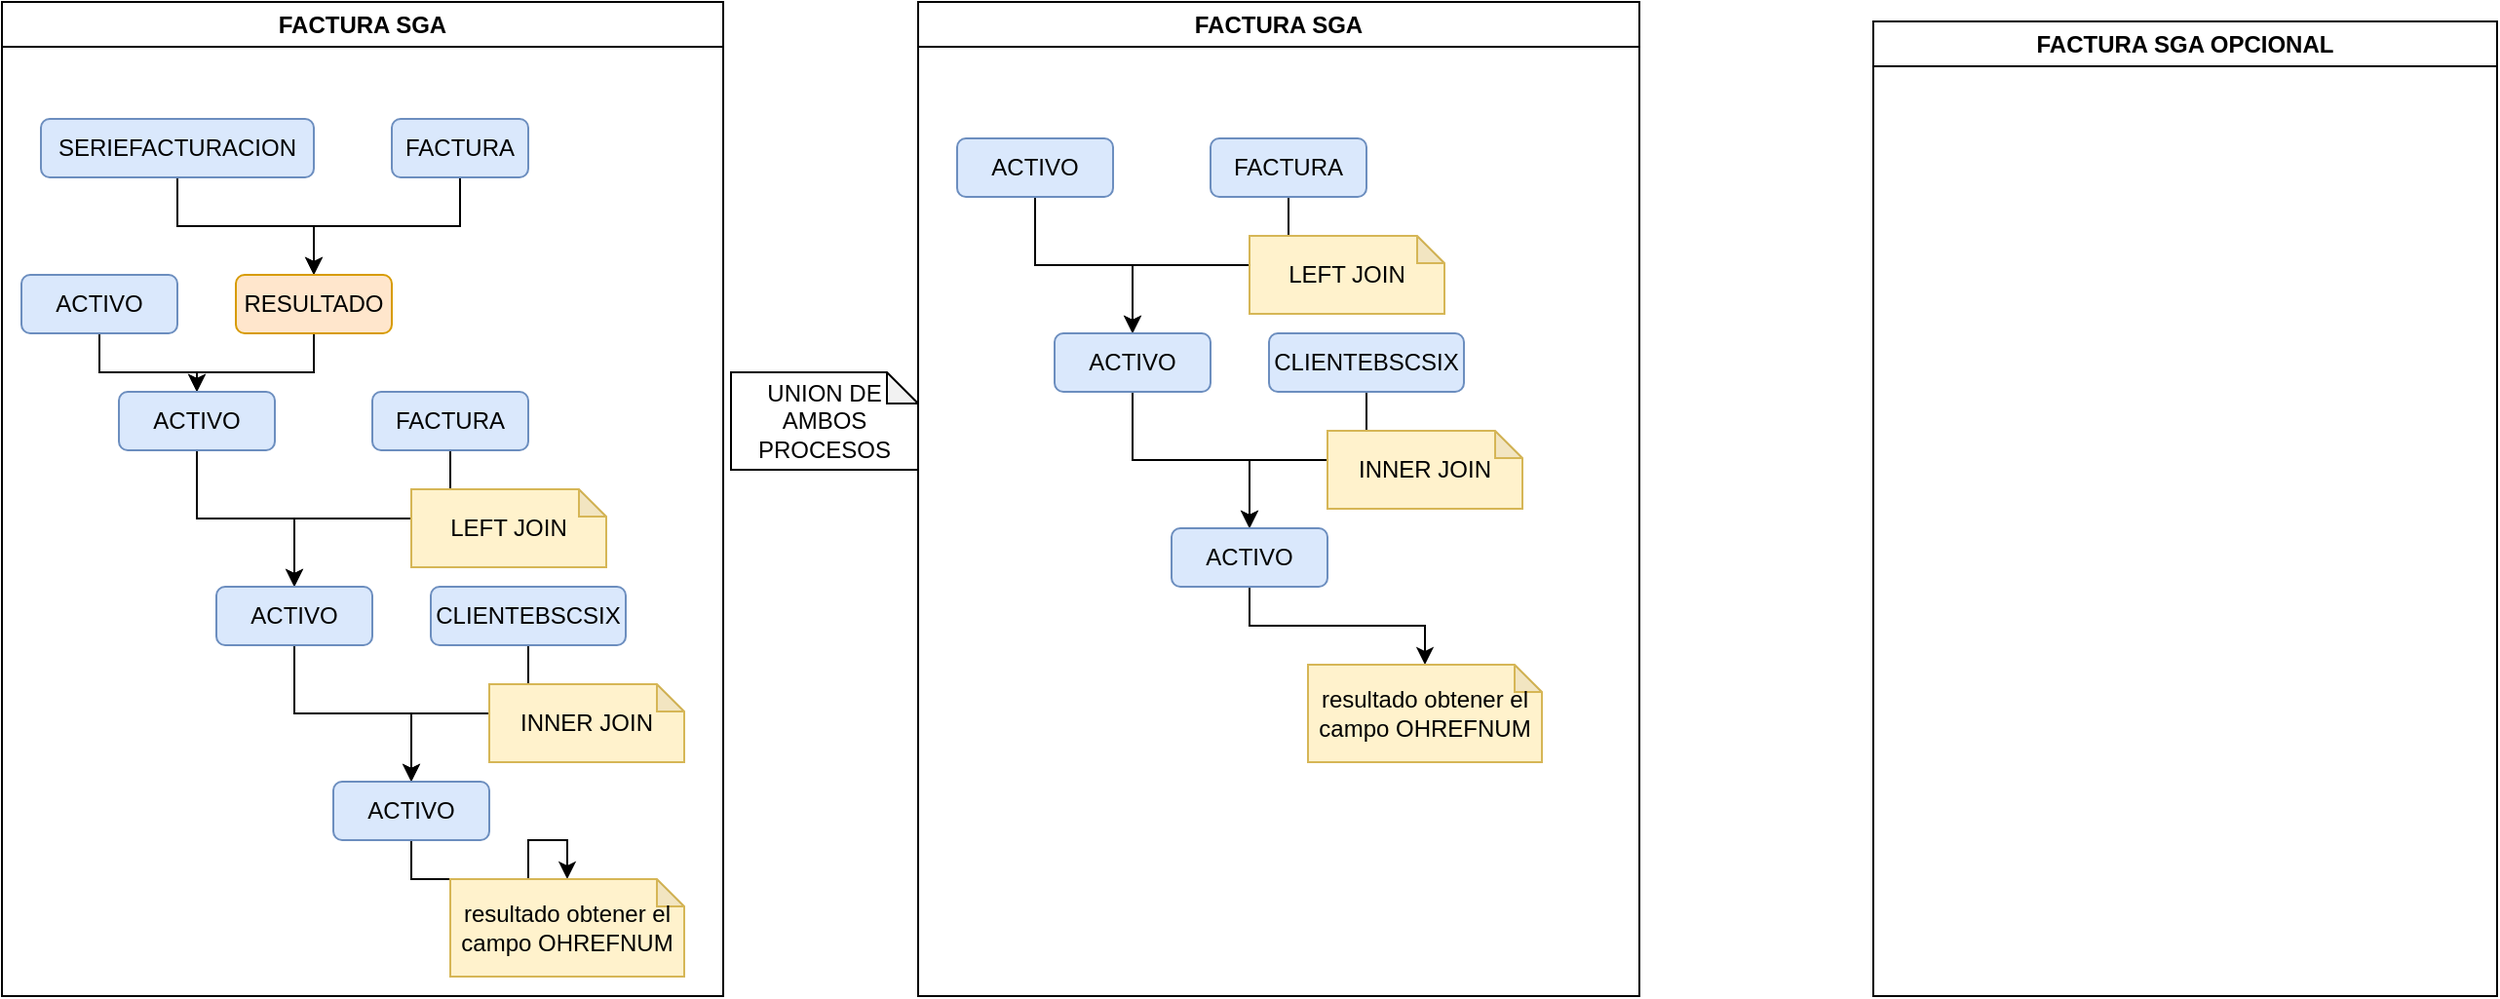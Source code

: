 <mxfile version="23.1.1" type="github">
  <diagram name="Página-1" id="SbahB-Qi3hLQ9L4SPKrd">
    <mxGraphModel dx="1050" dy="530" grid="1" gridSize="10" guides="1" tooltips="1" connect="1" arrows="1" fold="1" page="1" pageScale="1" pageWidth="827" pageHeight="1169" math="0" shadow="0">
      <root>
        <mxCell id="0" />
        <mxCell id="1" parent="0" />
        <mxCell id="XPGF8S2m1e5gA7_soKsU-2" value="FACTURA SGA" style="swimlane;whiteSpace=wrap;html=1;" vertex="1" parent="1">
          <mxGeometry x="40" y="30" width="370" height="510" as="geometry" />
        </mxCell>
        <mxCell id="XPGF8S2m1e5gA7_soKsU-9" style="edgeStyle=orthogonalEdgeStyle;rounded=0;orthogonalLoop=1;jettySize=auto;html=1;entryX=0.5;entryY=0;entryDx=0;entryDy=0;" edge="1" parent="XPGF8S2m1e5gA7_soKsU-2" source="XPGF8S2m1e5gA7_soKsU-4" target="XPGF8S2m1e5gA7_soKsU-7">
          <mxGeometry relative="1" as="geometry" />
        </mxCell>
        <mxCell id="XPGF8S2m1e5gA7_soKsU-4" value="&lt;p style=&quot;language:es-PE;margin-top:0pt;margin-bottom:0pt;margin-left:0in;&lt;br/&gt;text-indent:0in;text-align:left&quot;&gt;SERIEFACTURACION&lt;/p&gt;" style="rounded=1;whiteSpace=wrap;html=1;fillColor=#dae8fc;strokeColor=#6c8ebf;" vertex="1" parent="XPGF8S2m1e5gA7_soKsU-2">
          <mxGeometry x="20" y="60" width="140" height="30" as="geometry" />
        </mxCell>
        <mxCell id="XPGF8S2m1e5gA7_soKsU-8" style="edgeStyle=orthogonalEdgeStyle;rounded=0;orthogonalLoop=1;jettySize=auto;html=1;" edge="1" parent="XPGF8S2m1e5gA7_soKsU-2" source="XPGF8S2m1e5gA7_soKsU-5" target="XPGF8S2m1e5gA7_soKsU-7">
          <mxGeometry relative="1" as="geometry" />
        </mxCell>
        <mxCell id="XPGF8S2m1e5gA7_soKsU-5" value="&lt;p style=&quot;language:es-PE;margin-top:0pt;margin-bottom:0pt;margin-left:0in;&lt;br/&gt;text-indent:0in;text-align:left&quot;&gt;FACTURA&lt;/p&gt;" style="rounded=1;whiteSpace=wrap;html=1;fillColor=#dae8fc;strokeColor=#6c8ebf;" vertex="1" parent="XPGF8S2m1e5gA7_soKsU-2">
          <mxGeometry x="200" y="60" width="70" height="30" as="geometry" />
        </mxCell>
        <mxCell id="XPGF8S2m1e5gA7_soKsU-15" style="edgeStyle=orthogonalEdgeStyle;rounded=0;orthogonalLoop=1;jettySize=auto;html=1;" edge="1" parent="XPGF8S2m1e5gA7_soKsU-2" source="XPGF8S2m1e5gA7_soKsU-7" target="XPGF8S2m1e5gA7_soKsU-13">
          <mxGeometry relative="1" as="geometry" />
        </mxCell>
        <mxCell id="XPGF8S2m1e5gA7_soKsU-7" value="RESULTADO" style="rounded=1;whiteSpace=wrap;html=1;fillColor=#ffe6cc;strokeColor=#d79b00;" vertex="1" parent="XPGF8S2m1e5gA7_soKsU-2">
          <mxGeometry x="120" y="140" width="80" height="30" as="geometry" />
        </mxCell>
        <mxCell id="XPGF8S2m1e5gA7_soKsU-14" style="edgeStyle=orthogonalEdgeStyle;rounded=0;orthogonalLoop=1;jettySize=auto;html=1;entryX=0.5;entryY=0;entryDx=0;entryDy=0;" edge="1" parent="XPGF8S2m1e5gA7_soKsU-2" source="XPGF8S2m1e5gA7_soKsU-10" target="XPGF8S2m1e5gA7_soKsU-13">
          <mxGeometry relative="1" as="geometry" />
        </mxCell>
        <mxCell id="XPGF8S2m1e5gA7_soKsU-10" value="ACTIVO" style="rounded=1;whiteSpace=wrap;html=1;fillColor=#dae8fc;strokeColor=#6c8ebf;" vertex="1" parent="XPGF8S2m1e5gA7_soKsU-2">
          <mxGeometry x="10" y="140" width="80" height="30" as="geometry" />
        </mxCell>
        <mxCell id="XPGF8S2m1e5gA7_soKsU-18" style="edgeStyle=orthogonalEdgeStyle;rounded=0;orthogonalLoop=1;jettySize=auto;html=1;entryX=0.5;entryY=0;entryDx=0;entryDy=0;" edge="1" parent="XPGF8S2m1e5gA7_soKsU-2" source="XPGF8S2m1e5gA7_soKsU-11" target="XPGF8S2m1e5gA7_soKsU-16">
          <mxGeometry relative="1" as="geometry" />
        </mxCell>
        <mxCell id="XPGF8S2m1e5gA7_soKsU-11" value="FACTURA" style="rounded=1;whiteSpace=wrap;html=1;fillColor=#dae8fc;strokeColor=#6c8ebf;" vertex="1" parent="XPGF8S2m1e5gA7_soKsU-2">
          <mxGeometry x="190" y="200" width="80" height="30" as="geometry" />
        </mxCell>
        <mxCell id="XPGF8S2m1e5gA7_soKsU-17" style="edgeStyle=orthogonalEdgeStyle;rounded=0;orthogonalLoop=1;jettySize=auto;html=1;entryX=0.5;entryY=0;entryDx=0;entryDy=0;" edge="1" parent="XPGF8S2m1e5gA7_soKsU-2" source="XPGF8S2m1e5gA7_soKsU-13" target="XPGF8S2m1e5gA7_soKsU-16">
          <mxGeometry relative="1" as="geometry" />
        </mxCell>
        <mxCell id="XPGF8S2m1e5gA7_soKsU-13" value="ACTIVO" style="rounded=1;whiteSpace=wrap;html=1;fillColor=#dae8fc;strokeColor=#6c8ebf;" vertex="1" parent="XPGF8S2m1e5gA7_soKsU-2">
          <mxGeometry x="60" y="200" width="80" height="30" as="geometry" />
        </mxCell>
        <mxCell id="XPGF8S2m1e5gA7_soKsU-23" style="edgeStyle=orthogonalEdgeStyle;rounded=0;orthogonalLoop=1;jettySize=auto;html=1;entryX=0.5;entryY=0;entryDx=0;entryDy=0;" edge="1" parent="XPGF8S2m1e5gA7_soKsU-2" source="XPGF8S2m1e5gA7_soKsU-16" target="XPGF8S2m1e5gA7_soKsU-22">
          <mxGeometry relative="1" as="geometry" />
        </mxCell>
        <mxCell id="XPGF8S2m1e5gA7_soKsU-16" value="ACTIVO" style="rounded=1;whiteSpace=wrap;html=1;fillColor=#dae8fc;strokeColor=#6c8ebf;" vertex="1" parent="XPGF8S2m1e5gA7_soKsU-2">
          <mxGeometry x="110" y="300" width="80" height="30" as="geometry" />
        </mxCell>
        <mxCell id="XPGF8S2m1e5gA7_soKsU-24" style="edgeStyle=orthogonalEdgeStyle;rounded=0;orthogonalLoop=1;jettySize=auto;html=1;entryX=0.5;entryY=0;entryDx=0;entryDy=0;" edge="1" parent="XPGF8S2m1e5gA7_soKsU-2" source="XPGF8S2m1e5gA7_soKsU-19" target="XPGF8S2m1e5gA7_soKsU-22">
          <mxGeometry relative="1" as="geometry" />
        </mxCell>
        <mxCell id="XPGF8S2m1e5gA7_soKsU-19" value="CLIENTEBSCSIX" style="rounded=1;whiteSpace=wrap;html=1;fillColor=#dae8fc;strokeColor=#6c8ebf;" vertex="1" parent="XPGF8S2m1e5gA7_soKsU-2">
          <mxGeometry x="220" y="300" width="100" height="30" as="geometry" />
        </mxCell>
        <mxCell id="XPGF8S2m1e5gA7_soKsU-20" value="LEFT JOIN" style="shape=note;whiteSpace=wrap;html=1;backgroundOutline=1;darkOpacity=0.05;size=14;fillColor=#fff2cc;strokeColor=#d6b656;" vertex="1" parent="XPGF8S2m1e5gA7_soKsU-2">
          <mxGeometry x="210" y="250" width="100" height="40" as="geometry" />
        </mxCell>
        <mxCell id="XPGF8S2m1e5gA7_soKsU-27" style="edgeStyle=orthogonalEdgeStyle;rounded=0;orthogonalLoop=1;jettySize=auto;html=1;" edge="1" parent="XPGF8S2m1e5gA7_soKsU-2" source="XPGF8S2m1e5gA7_soKsU-22" target="XPGF8S2m1e5gA7_soKsU-26">
          <mxGeometry relative="1" as="geometry" />
        </mxCell>
        <mxCell id="XPGF8S2m1e5gA7_soKsU-22" value="ACTIVO" style="rounded=1;whiteSpace=wrap;html=1;fillColor=#dae8fc;strokeColor=#6c8ebf;" vertex="1" parent="XPGF8S2m1e5gA7_soKsU-2">
          <mxGeometry x="170" y="400" width="80" height="30" as="geometry" />
        </mxCell>
        <mxCell id="XPGF8S2m1e5gA7_soKsU-25" value="INNER JOIN" style="shape=note;whiteSpace=wrap;html=1;backgroundOutline=1;darkOpacity=0.05;size=14;fillColor=#fff2cc;strokeColor=#d6b656;" vertex="1" parent="XPGF8S2m1e5gA7_soKsU-2">
          <mxGeometry x="250" y="350" width="100" height="40" as="geometry" />
        </mxCell>
        <mxCell id="XPGF8S2m1e5gA7_soKsU-26" value="resultado obtener el campo&amp;nbsp;OHREFNUM" style="shape=note;whiteSpace=wrap;html=1;backgroundOutline=1;darkOpacity=0.05;size=14;fillColor=#fff2cc;strokeColor=#d6b656;" vertex="1" parent="XPGF8S2m1e5gA7_soKsU-2">
          <mxGeometry x="230" y="450" width="120" height="50" as="geometry" />
        </mxCell>
        <mxCell id="XPGF8S2m1e5gA7_soKsU-29" value="FACTURA SGA" style="swimlane;whiteSpace=wrap;html=1;" vertex="1" parent="1">
          <mxGeometry x="510" y="30" width="370" height="510" as="geometry" />
        </mxCell>
        <mxCell id="XPGF8S2m1e5gA7_soKsU-38" style="edgeStyle=orthogonalEdgeStyle;rounded=0;orthogonalLoop=1;jettySize=auto;html=1;entryX=0.5;entryY=0;entryDx=0;entryDy=0;" edge="1" parent="XPGF8S2m1e5gA7_soKsU-29" source="XPGF8S2m1e5gA7_soKsU-39" target="XPGF8S2m1e5gA7_soKsU-43">
          <mxGeometry relative="1" as="geometry" />
        </mxCell>
        <mxCell id="XPGF8S2m1e5gA7_soKsU-39" value="FACTURA" style="rounded=1;whiteSpace=wrap;html=1;fillColor=#dae8fc;strokeColor=#6c8ebf;" vertex="1" parent="XPGF8S2m1e5gA7_soKsU-29">
          <mxGeometry x="150" y="70" width="80" height="30" as="geometry" />
        </mxCell>
        <mxCell id="XPGF8S2m1e5gA7_soKsU-40" style="edgeStyle=orthogonalEdgeStyle;rounded=0;orthogonalLoop=1;jettySize=auto;html=1;entryX=0.5;entryY=0;entryDx=0;entryDy=0;" edge="1" parent="XPGF8S2m1e5gA7_soKsU-29" source="XPGF8S2m1e5gA7_soKsU-41" target="XPGF8S2m1e5gA7_soKsU-43">
          <mxGeometry relative="1" as="geometry" />
        </mxCell>
        <mxCell id="XPGF8S2m1e5gA7_soKsU-41" value="ACTIVO" style="rounded=1;whiteSpace=wrap;html=1;fillColor=#dae8fc;strokeColor=#6c8ebf;" vertex="1" parent="XPGF8S2m1e5gA7_soKsU-29">
          <mxGeometry x="20" y="70" width="80" height="30" as="geometry" />
        </mxCell>
        <mxCell id="XPGF8S2m1e5gA7_soKsU-42" style="edgeStyle=orthogonalEdgeStyle;rounded=0;orthogonalLoop=1;jettySize=auto;html=1;entryX=0.5;entryY=0;entryDx=0;entryDy=0;" edge="1" parent="XPGF8S2m1e5gA7_soKsU-29" source="XPGF8S2m1e5gA7_soKsU-43" target="XPGF8S2m1e5gA7_soKsU-48">
          <mxGeometry relative="1" as="geometry" />
        </mxCell>
        <mxCell id="XPGF8S2m1e5gA7_soKsU-43" value="ACTIVO" style="rounded=1;whiteSpace=wrap;html=1;fillColor=#dae8fc;strokeColor=#6c8ebf;" vertex="1" parent="XPGF8S2m1e5gA7_soKsU-29">
          <mxGeometry x="70" y="170" width="80" height="30" as="geometry" />
        </mxCell>
        <mxCell id="XPGF8S2m1e5gA7_soKsU-44" style="edgeStyle=orthogonalEdgeStyle;rounded=0;orthogonalLoop=1;jettySize=auto;html=1;entryX=0.5;entryY=0;entryDx=0;entryDy=0;" edge="1" parent="XPGF8S2m1e5gA7_soKsU-29" source="XPGF8S2m1e5gA7_soKsU-45" target="XPGF8S2m1e5gA7_soKsU-48">
          <mxGeometry relative="1" as="geometry" />
        </mxCell>
        <mxCell id="XPGF8S2m1e5gA7_soKsU-45" value="CLIENTEBSCSIX" style="rounded=1;whiteSpace=wrap;html=1;fillColor=#dae8fc;strokeColor=#6c8ebf;" vertex="1" parent="XPGF8S2m1e5gA7_soKsU-29">
          <mxGeometry x="180" y="170" width="100" height="30" as="geometry" />
        </mxCell>
        <mxCell id="XPGF8S2m1e5gA7_soKsU-46" value="LEFT JOIN" style="shape=note;whiteSpace=wrap;html=1;backgroundOutline=1;darkOpacity=0.05;size=14;fillColor=#fff2cc;strokeColor=#d6b656;" vertex="1" parent="XPGF8S2m1e5gA7_soKsU-29">
          <mxGeometry x="170" y="120" width="100" height="40" as="geometry" />
        </mxCell>
        <mxCell id="XPGF8S2m1e5gA7_soKsU-47" style="edgeStyle=orthogonalEdgeStyle;rounded=0;orthogonalLoop=1;jettySize=auto;html=1;" edge="1" parent="XPGF8S2m1e5gA7_soKsU-29" source="XPGF8S2m1e5gA7_soKsU-48" target="XPGF8S2m1e5gA7_soKsU-50">
          <mxGeometry relative="1" as="geometry" />
        </mxCell>
        <mxCell id="XPGF8S2m1e5gA7_soKsU-48" value="ACTIVO" style="rounded=1;whiteSpace=wrap;html=1;fillColor=#dae8fc;strokeColor=#6c8ebf;" vertex="1" parent="XPGF8S2m1e5gA7_soKsU-29">
          <mxGeometry x="130" y="270" width="80" height="30" as="geometry" />
        </mxCell>
        <mxCell id="XPGF8S2m1e5gA7_soKsU-49" value="INNER JOIN" style="shape=note;whiteSpace=wrap;html=1;backgroundOutline=1;darkOpacity=0.05;size=14;fillColor=#fff2cc;strokeColor=#d6b656;" vertex="1" parent="XPGF8S2m1e5gA7_soKsU-29">
          <mxGeometry x="210" y="220" width="100" height="40" as="geometry" />
        </mxCell>
        <mxCell id="XPGF8S2m1e5gA7_soKsU-50" value="resultado obtener el campo&amp;nbsp;OHREFNUM" style="shape=note;whiteSpace=wrap;html=1;backgroundOutline=1;darkOpacity=0.05;size=14;fillColor=#fff2cc;strokeColor=#d6b656;" vertex="1" parent="XPGF8S2m1e5gA7_soKsU-29">
          <mxGeometry x="200" y="340" width="120" height="50" as="geometry" />
        </mxCell>
        <mxCell id="XPGF8S2m1e5gA7_soKsU-53" value="FACTURA SGA OPCIONAL" style="swimlane;whiteSpace=wrap;html=1;startSize=23;" vertex="1" parent="1">
          <mxGeometry x="1000" y="40" width="320" height="500" as="geometry" />
        </mxCell>
        <mxCell id="XPGF8S2m1e5gA7_soKsU-52" value="UNION DE AMBOS PROCESOS" style="shape=note;whiteSpace=wrap;html=1;backgroundOutline=1;darkOpacity=0.05;size=16;" vertex="1" parent="1">
          <mxGeometry x="414" y="220" width="96" height="50" as="geometry" />
        </mxCell>
      </root>
    </mxGraphModel>
  </diagram>
</mxfile>
